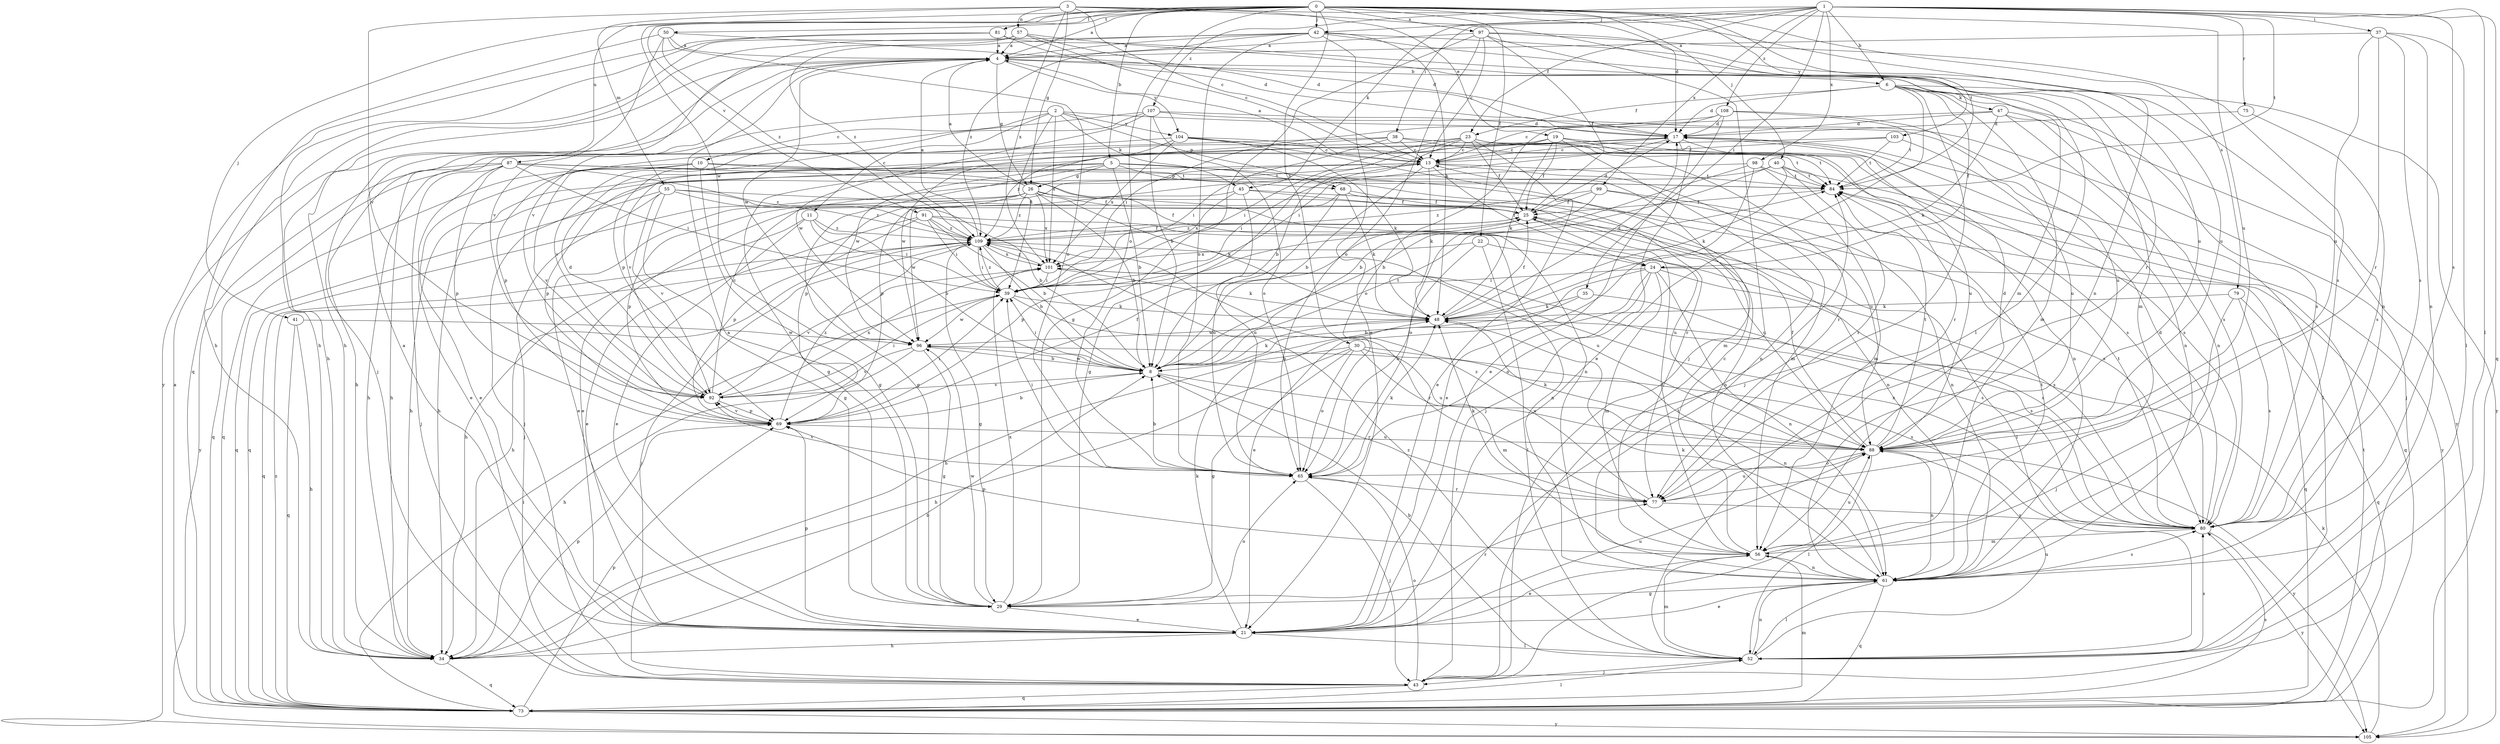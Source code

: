 strict digraph  {
0;
1;
2;
3;
4;
5;
6;
8;
10;
11;
13;
17;
19;
21;
22;
23;
24;
25;
26;
29;
30;
34;
35;
37;
38;
39;
40;
41;
42;
43;
45;
47;
48;
50;
52;
55;
56;
57;
61;
65;
68;
69;
73;
75;
77;
79;
80;
81;
84;
87;
88;
91;
92;
96;
97;
98;
99;
101;
103;
104;
105;
107;
108;
109;
0 -> 4  [label=a];
0 -> 5  [label=b];
0 -> 17  [label=d];
0 -> 22  [label=f];
0 -> 30  [label=h];
0 -> 40  [label=j];
0 -> 41  [label=j];
0 -> 42  [label=j];
0 -> 50  [label=l];
0 -> 65  [label=o];
0 -> 79  [label=s];
0 -> 81  [label=t];
0 -> 84  [label=t];
0 -> 87  [label=u];
0 -> 88  [label=u];
0 -> 91  [label=v];
0 -> 96  [label=w];
0 -> 97  [label=x];
0 -> 103  [label=y];
1 -> 6  [label=b];
1 -> 23  [label=f];
1 -> 35  [label=i];
1 -> 37  [label=i];
1 -> 38  [label=i];
1 -> 42  [label=j];
1 -> 45  [label=k];
1 -> 52  [label=l];
1 -> 73  [label=q];
1 -> 75  [label=r];
1 -> 80  [label=s];
1 -> 84  [label=t];
1 -> 98  [label=x];
1 -> 99  [label=x];
1 -> 107  [label=z];
1 -> 108  [label=z];
2 -> 10  [label=c];
2 -> 11  [label=c];
2 -> 34  [label=h];
2 -> 39  [label=i];
2 -> 45  [label=k];
2 -> 68  [label=p];
2 -> 88  [label=u];
2 -> 101  [label=x];
2 -> 104  [label=y];
3 -> 13  [label=c];
3 -> 19  [label=e];
3 -> 26  [label=g];
3 -> 52  [label=l];
3 -> 55  [label=m];
3 -> 57  [label=n];
3 -> 61  [label=n];
3 -> 92  [label=v];
3 -> 101  [label=x];
4 -> 6  [label=b];
4 -> 26  [label=g];
4 -> 34  [label=h];
4 -> 43  [label=j];
4 -> 56  [label=m];
4 -> 96  [label=w];
4 -> 104  [label=y];
5 -> 8  [label=b];
5 -> 26  [label=g];
5 -> 29  [label=g];
5 -> 34  [label=h];
5 -> 68  [label=p];
5 -> 69  [label=p];
5 -> 77  [label=r];
5 -> 88  [label=u];
6 -> 17  [label=d];
6 -> 21  [label=e];
6 -> 23  [label=f];
6 -> 24  [label=f];
6 -> 43  [label=j];
6 -> 47  [label=k];
6 -> 56  [label=m];
6 -> 80  [label=s];
6 -> 105  [label=y];
8 -> 39  [label=i];
8 -> 48  [label=k];
8 -> 77  [label=r];
8 -> 84  [label=t];
8 -> 88  [label=u];
8 -> 92  [label=v];
8 -> 96  [label=w];
10 -> 21  [label=e];
10 -> 24  [label=f];
10 -> 29  [label=g];
10 -> 73  [label=q];
10 -> 84  [label=t];
10 -> 92  [label=v];
11 -> 8  [label=b];
11 -> 21  [label=e];
11 -> 34  [label=h];
11 -> 39  [label=i];
11 -> 109  [label=z];
13 -> 4  [label=a];
13 -> 8  [label=b];
13 -> 24  [label=f];
13 -> 34  [label=h];
13 -> 39  [label=i];
13 -> 43  [label=j];
13 -> 48  [label=k];
13 -> 56  [label=m];
13 -> 84  [label=t];
17 -> 13  [label=c];
17 -> 39  [label=i];
17 -> 43  [label=j];
17 -> 52  [label=l];
17 -> 77  [label=r];
17 -> 96  [label=w];
19 -> 13  [label=c];
19 -> 25  [label=f];
19 -> 29  [label=g];
19 -> 48  [label=k];
19 -> 61  [label=n];
19 -> 77  [label=r];
19 -> 84  [label=t];
21 -> 4  [label=a];
21 -> 34  [label=h];
21 -> 48  [label=k];
21 -> 52  [label=l];
21 -> 69  [label=p];
21 -> 84  [label=t];
21 -> 88  [label=u];
22 -> 52  [label=l];
22 -> 65  [label=o];
22 -> 80  [label=s];
22 -> 101  [label=x];
23 -> 8  [label=b];
23 -> 13  [label=c];
23 -> 21  [label=e];
23 -> 25  [label=f];
23 -> 29  [label=g];
23 -> 39  [label=i];
23 -> 61  [label=n];
23 -> 80  [label=s];
23 -> 92  [label=v];
24 -> 21  [label=e];
24 -> 34  [label=h];
24 -> 39  [label=i];
24 -> 56  [label=m];
24 -> 61  [label=n];
24 -> 65  [label=o];
24 -> 73  [label=q];
24 -> 80  [label=s];
25 -> 17  [label=d];
25 -> 52  [label=l];
25 -> 69  [label=p];
25 -> 88  [label=u];
25 -> 109  [label=z];
26 -> 4  [label=a];
26 -> 8  [label=b];
26 -> 21  [label=e];
26 -> 25  [label=f];
26 -> 48  [label=k];
26 -> 61  [label=n];
26 -> 69  [label=p];
26 -> 73  [label=q];
26 -> 101  [label=x];
26 -> 109  [label=z];
29 -> 4  [label=a];
29 -> 21  [label=e];
29 -> 65  [label=o];
29 -> 77  [label=r];
29 -> 96  [label=w];
29 -> 101  [label=x];
30 -> 8  [label=b];
30 -> 29  [label=g];
30 -> 34  [label=h];
30 -> 56  [label=m];
30 -> 61  [label=n];
30 -> 65  [label=o];
30 -> 88  [label=u];
34 -> 8  [label=b];
34 -> 69  [label=p];
34 -> 73  [label=q];
35 -> 8  [label=b];
35 -> 48  [label=k];
35 -> 80  [label=s];
37 -> 4  [label=a];
37 -> 52  [label=l];
37 -> 61  [label=n];
37 -> 77  [label=r];
37 -> 80  [label=s];
37 -> 88  [label=u];
38 -> 13  [label=c];
38 -> 34  [label=h];
38 -> 39  [label=i];
38 -> 84  [label=t];
38 -> 88  [label=u];
38 -> 96  [label=w];
39 -> 48  [label=k];
39 -> 77  [label=r];
39 -> 96  [label=w];
39 -> 109  [label=z];
40 -> 8  [label=b];
40 -> 48  [label=k];
40 -> 69  [label=p];
40 -> 77  [label=r];
40 -> 84  [label=t];
40 -> 105  [label=y];
41 -> 34  [label=h];
41 -> 73  [label=q];
41 -> 96  [label=w];
42 -> 4  [label=a];
42 -> 21  [label=e];
42 -> 34  [label=h];
42 -> 48  [label=k];
42 -> 65  [label=o];
42 -> 77  [label=r];
42 -> 88  [label=u];
42 -> 92  [label=v];
42 -> 109  [label=z];
43 -> 65  [label=o];
43 -> 73  [label=q];
45 -> 25  [label=f];
45 -> 65  [label=o];
45 -> 80  [label=s];
45 -> 96  [label=w];
45 -> 101  [label=x];
47 -> 17  [label=d];
47 -> 39  [label=i];
47 -> 48  [label=k];
47 -> 61  [label=n];
47 -> 80  [label=s];
47 -> 105  [label=y];
48 -> 17  [label=d];
48 -> 25  [label=f];
48 -> 96  [label=w];
50 -> 4  [label=a];
50 -> 17  [label=d];
50 -> 65  [label=o];
50 -> 73  [label=q];
50 -> 92  [label=v];
50 -> 109  [label=z];
52 -> 8  [label=b];
52 -> 43  [label=j];
52 -> 56  [label=m];
52 -> 61  [label=n];
52 -> 80  [label=s];
52 -> 88  [label=u];
52 -> 109  [label=z];
55 -> 8  [label=b];
55 -> 25  [label=f];
55 -> 29  [label=g];
55 -> 43  [label=j];
55 -> 73  [label=q];
55 -> 92  [label=v];
55 -> 109  [label=z];
56 -> 13  [label=c];
56 -> 21  [label=e];
56 -> 25  [label=f];
56 -> 61  [label=n];
56 -> 69  [label=p];
56 -> 88  [label=u];
57 -> 4  [label=a];
57 -> 13  [label=c];
57 -> 17  [label=d];
57 -> 34  [label=h];
57 -> 56  [label=m];
57 -> 109  [label=z];
61 -> 21  [label=e];
61 -> 29  [label=g];
61 -> 48  [label=k];
61 -> 52  [label=l];
61 -> 73  [label=q];
61 -> 80  [label=s];
61 -> 84  [label=t];
65 -> 8  [label=b];
65 -> 39  [label=i];
65 -> 43  [label=j];
65 -> 48  [label=k];
65 -> 77  [label=r];
65 -> 92  [label=v];
68 -> 21  [label=e];
68 -> 25  [label=f];
68 -> 48  [label=k];
68 -> 61  [label=n];
68 -> 65  [label=o];
69 -> 8  [label=b];
69 -> 25  [label=f];
69 -> 39  [label=i];
69 -> 88  [label=u];
69 -> 92  [label=v];
69 -> 109  [label=z];
73 -> 4  [label=a];
73 -> 39  [label=i];
73 -> 52  [label=l];
73 -> 56  [label=m];
73 -> 69  [label=p];
73 -> 80  [label=s];
73 -> 84  [label=t];
73 -> 105  [label=y];
73 -> 109  [label=z];
75 -> 17  [label=d];
75 -> 80  [label=s];
77 -> 48  [label=k];
77 -> 80  [label=s];
77 -> 88  [label=u];
77 -> 109  [label=z];
79 -> 43  [label=j];
79 -> 48  [label=k];
79 -> 73  [label=q];
79 -> 80  [label=s];
80 -> 17  [label=d];
80 -> 56  [label=m];
80 -> 84  [label=t];
80 -> 101  [label=x];
80 -> 105  [label=y];
81 -> 4  [label=a];
81 -> 17  [label=d];
81 -> 34  [label=h];
81 -> 88  [label=u];
81 -> 105  [label=y];
84 -> 25  [label=f];
87 -> 21  [label=e];
87 -> 39  [label=i];
87 -> 43  [label=j];
87 -> 61  [label=n];
87 -> 69  [label=p];
87 -> 73  [label=q];
87 -> 84  [label=t];
87 -> 105  [label=y];
87 -> 109  [label=z];
88 -> 17  [label=d];
88 -> 25  [label=f];
88 -> 48  [label=k];
88 -> 52  [label=l];
88 -> 61  [label=n];
88 -> 65  [label=o];
88 -> 84  [label=t];
88 -> 105  [label=y];
91 -> 8  [label=b];
91 -> 21  [label=e];
91 -> 39  [label=i];
91 -> 61  [label=n];
91 -> 69  [label=p];
91 -> 88  [label=u];
91 -> 109  [label=z];
92 -> 13  [label=c];
92 -> 17  [label=d];
92 -> 39  [label=i];
92 -> 69  [label=p];
92 -> 101  [label=x];
96 -> 8  [label=b];
96 -> 29  [label=g];
96 -> 34  [label=h];
96 -> 80  [label=s];
96 -> 92  [label=v];
97 -> 4  [label=a];
97 -> 13  [label=c];
97 -> 25  [label=f];
97 -> 29  [label=g];
97 -> 43  [label=j];
97 -> 61  [label=n];
97 -> 65  [label=o];
97 -> 80  [label=s];
98 -> 8  [label=b];
98 -> 21  [label=e];
98 -> 56  [label=m];
98 -> 69  [label=p];
98 -> 84  [label=t];
99 -> 25  [label=f];
99 -> 61  [label=n];
99 -> 65  [label=o];
99 -> 73  [label=q];
99 -> 109  [label=z];
101 -> 39  [label=i];
101 -> 48  [label=k];
101 -> 80  [label=s];
101 -> 92  [label=v];
101 -> 109  [label=z];
103 -> 13  [label=c];
103 -> 34  [label=h];
103 -> 84  [label=t];
103 -> 88  [label=u];
104 -> 13  [label=c];
104 -> 48  [label=k];
104 -> 56  [label=m];
104 -> 69  [label=p];
104 -> 80  [label=s];
104 -> 101  [label=x];
104 -> 109  [label=z];
105 -> 48  [label=k];
107 -> 8  [label=b];
107 -> 17  [label=d];
107 -> 43  [label=j];
107 -> 65  [label=o];
107 -> 69  [label=p];
107 -> 92  [label=v];
107 -> 96  [label=w];
108 -> 13  [label=c];
108 -> 17  [label=d];
108 -> 21  [label=e];
108 -> 61  [label=n];
108 -> 65  [label=o];
108 -> 84  [label=t];
109 -> 4  [label=a];
109 -> 8  [label=b];
109 -> 25  [label=f];
109 -> 29  [label=g];
109 -> 34  [label=h];
109 -> 39  [label=i];
109 -> 43  [label=j];
109 -> 73  [label=q];
109 -> 88  [label=u];
109 -> 101  [label=x];
}

